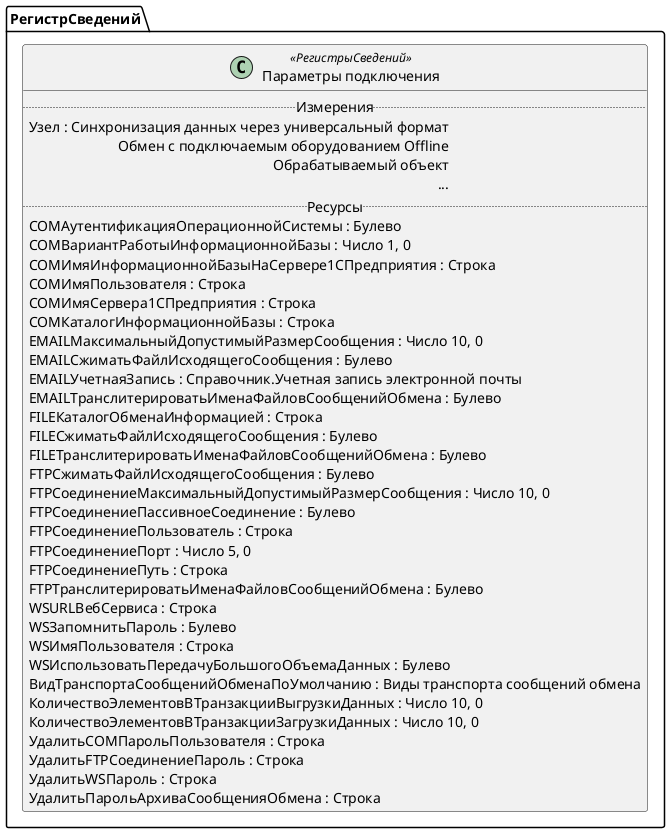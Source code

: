 ﻿@startuml НастройкиТранспортаОбмена
'!include templates.wsd
'..\include templates.wsd
class РегистрСведений.НастройкиТранспортаОбмена as "Параметры подключения" <<РегистрыСведений>>
{
..Измерения..
Узел : Синхронизация данных через универсальный формат\rОбмен с подключаемым оборудованием Offline\rОбрабатываемый объект\r...
..Ресурсы..
COMАутентификацияОперационнойСистемы : Булево
COMВариантРаботыИнформационнойБазы : Число 1, 0
COMИмяИнформационнойБазыНаСервере1СПредприятия : Строка
COMИмяПользователя : Строка
COMИмяСервера1СПредприятия : Строка
COMКаталогИнформационнойБазы : Строка
EMAILМаксимальныйДопустимыйРазмерСообщения : Число 10, 0
EMAILСжиматьФайлИсходящегоСообщения : Булево
EMAILУчетнаяЗапись : Справочник.Учетная запись электронной почты
EMAILТранслитерироватьИменаФайловСообщенийОбмена : Булево
FILEКаталогОбменаИнформацией : Строка
FILEСжиматьФайлИсходящегоСообщения : Булево
FILEТранслитерироватьИменаФайловСообщенийОбмена : Булево
FTPСжиматьФайлИсходящегоСообщения : Булево
FTPСоединениеМаксимальныйДопустимыйРазмерСообщения : Число 10, 0
FTPСоединениеПассивноеСоединение : Булево
FTPСоединениеПользователь : Строка
FTPСоединениеПорт : Число 5, 0
FTPСоединениеПуть : Строка
FTPТранслитерироватьИменаФайловСообщенийОбмена : Булево
WSURLВебСервиса : Строка
WSЗапомнитьПароль : Булево
WSИмяПользователя : Строка
WSИспользоватьПередачуБольшогоОбъемаДанных : Булево
ВидТранспортаСообщенийОбменаПоУмолчанию : Виды транспорта сообщений обмена
КоличествоЭлементовВТранзакцииВыгрузкиДанных : Число 10, 0
КоличествоЭлементовВТранзакцииЗагрузкиДанных : Число 10, 0
УдалитьCOMПарольПользователя : Строка
УдалитьFTPСоединениеПароль : Строка
УдалитьWSПароль : Строка
УдалитьПарольАрхиваСообщенияОбмена : Строка
}
@enduml
